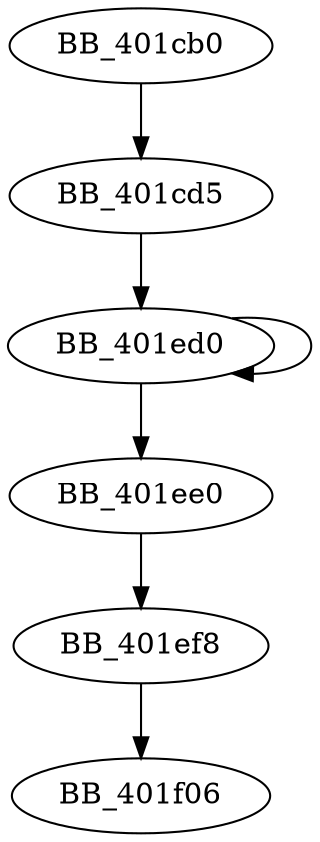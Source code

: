 DiGraph sub_401CB0{
BB_401cb0->BB_401cd5
BB_401cd5->BB_401ed0
BB_401ed0->BB_401ed0
BB_401ed0->BB_401ee0
BB_401ee0->BB_401ef8
BB_401ef8->BB_401f06
}
